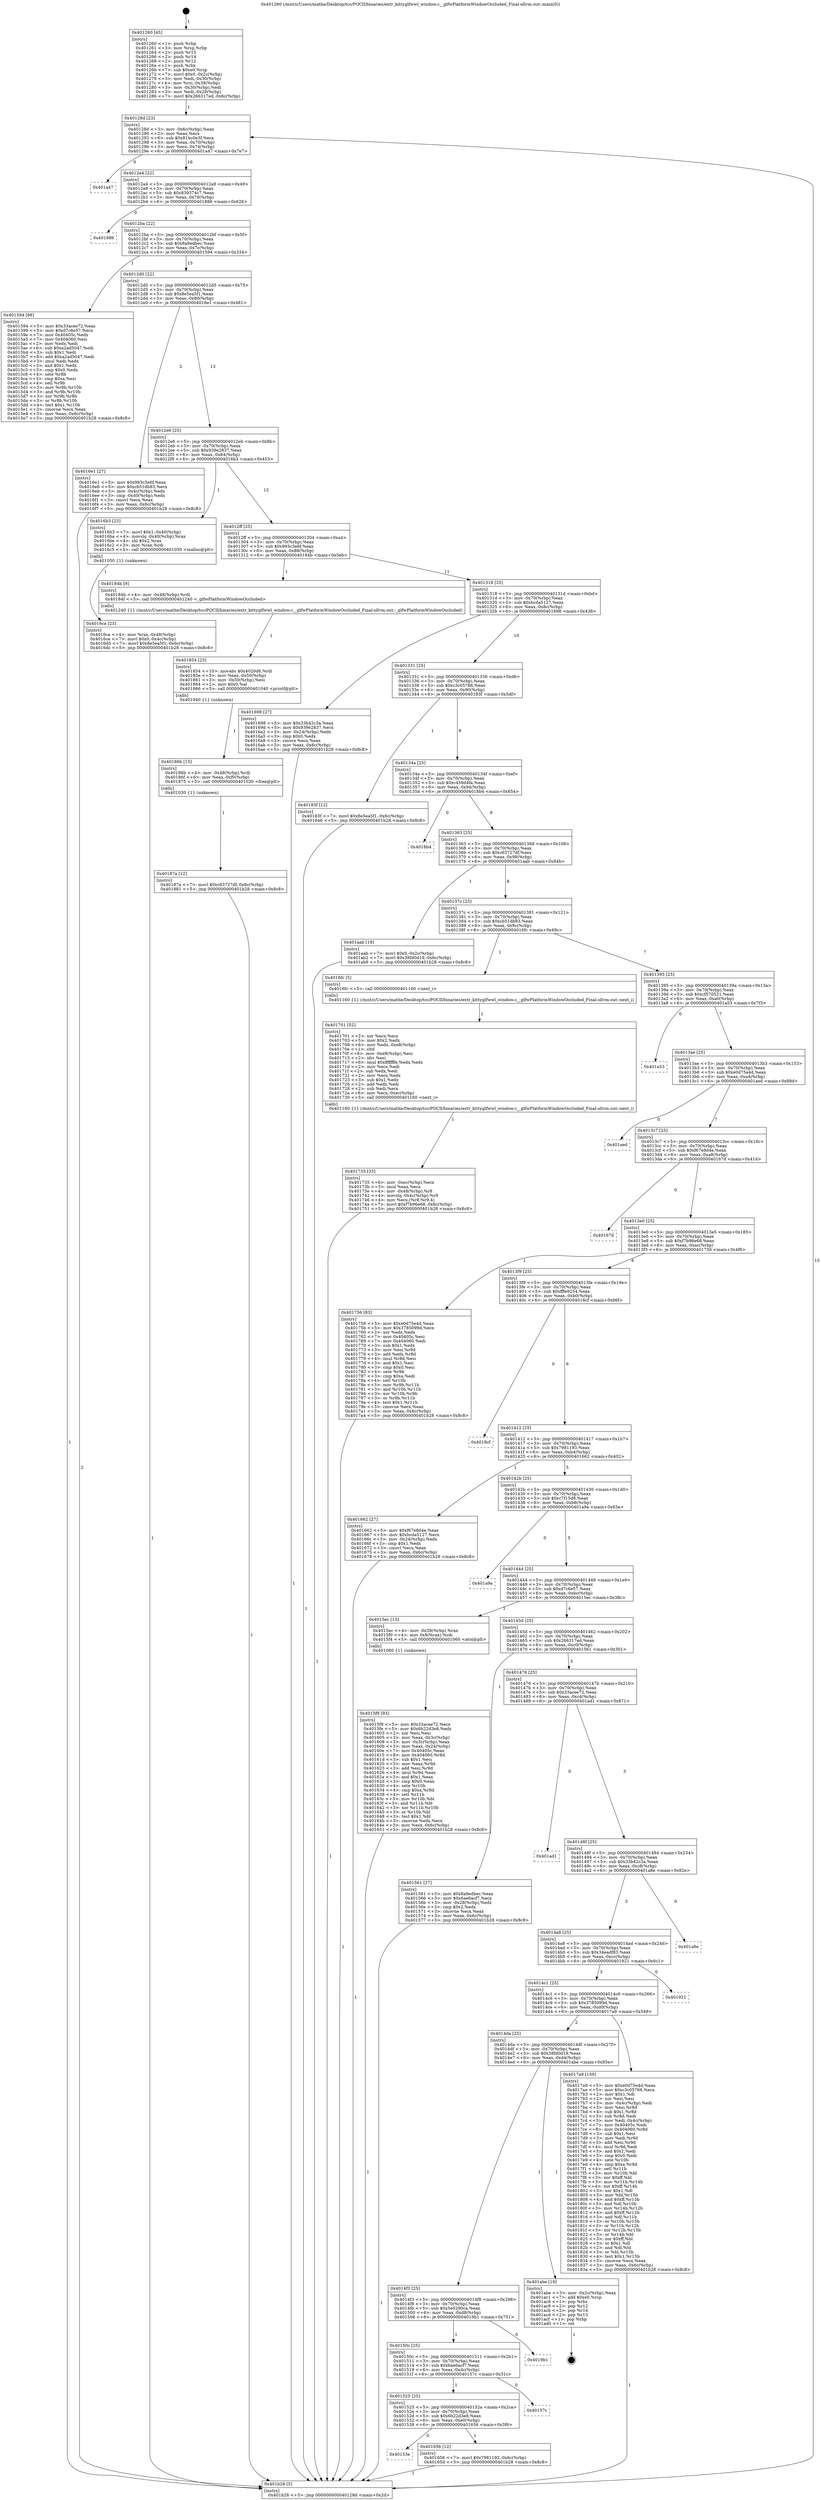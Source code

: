 digraph "0x401260" {
  label = "0x401260 (/mnt/c/Users/mathe/Desktop/tcc/POCII/binaries/extr_kittyglfwwl_window.c__glfwPlatformWindowOccluded_Final-ollvm.out::main(0))"
  labelloc = "t"
  node[shape=record]

  Entry [label="",width=0.3,height=0.3,shape=circle,fillcolor=black,style=filled]
  "0x40128d" [label="{
     0x40128d [23]\l
     | [instrs]\l
     &nbsp;&nbsp;0x40128d \<+3\>: mov -0x6c(%rbp),%eax\l
     &nbsp;&nbsp;0x401290 \<+2\>: mov %eax,%ecx\l
     &nbsp;&nbsp;0x401292 \<+6\>: sub $0x81bc0e3f,%ecx\l
     &nbsp;&nbsp;0x401298 \<+3\>: mov %eax,-0x70(%rbp)\l
     &nbsp;&nbsp;0x40129b \<+3\>: mov %ecx,-0x74(%rbp)\l
     &nbsp;&nbsp;0x40129e \<+6\>: je 0000000000401a47 \<main+0x7e7\>\l
  }"]
  "0x401a47" [label="{
     0x401a47\l
  }", style=dashed]
  "0x4012a4" [label="{
     0x4012a4 [22]\l
     | [instrs]\l
     &nbsp;&nbsp;0x4012a4 \<+5\>: jmp 00000000004012a9 \<main+0x49\>\l
     &nbsp;&nbsp;0x4012a9 \<+3\>: mov -0x70(%rbp),%eax\l
     &nbsp;&nbsp;0x4012ac \<+5\>: sub $0x839374c7,%eax\l
     &nbsp;&nbsp;0x4012b1 \<+3\>: mov %eax,-0x78(%rbp)\l
     &nbsp;&nbsp;0x4012b4 \<+6\>: je 0000000000401886 \<main+0x626\>\l
  }"]
  Exit [label="",width=0.3,height=0.3,shape=circle,fillcolor=black,style=filled,peripheries=2]
  "0x401886" [label="{
     0x401886\l
  }", style=dashed]
  "0x4012ba" [label="{
     0x4012ba [22]\l
     | [instrs]\l
     &nbsp;&nbsp;0x4012ba \<+5\>: jmp 00000000004012bf \<main+0x5f\>\l
     &nbsp;&nbsp;0x4012bf \<+3\>: mov -0x70(%rbp),%eax\l
     &nbsp;&nbsp;0x4012c2 \<+5\>: sub $0x8a9edbec,%eax\l
     &nbsp;&nbsp;0x4012c7 \<+3\>: mov %eax,-0x7c(%rbp)\l
     &nbsp;&nbsp;0x4012ca \<+6\>: je 0000000000401594 \<main+0x334\>\l
  }"]
  "0x40187a" [label="{
     0x40187a [12]\l
     | [instrs]\l
     &nbsp;&nbsp;0x40187a \<+7\>: movl $0xc63727df,-0x6c(%rbp)\l
     &nbsp;&nbsp;0x401881 \<+5\>: jmp 0000000000401b28 \<main+0x8c8\>\l
  }"]
  "0x401594" [label="{
     0x401594 [88]\l
     | [instrs]\l
     &nbsp;&nbsp;0x401594 \<+5\>: mov $0x33acee72,%eax\l
     &nbsp;&nbsp;0x401599 \<+5\>: mov $0xd7c6e57,%ecx\l
     &nbsp;&nbsp;0x40159e \<+7\>: mov 0x40405c,%edx\l
     &nbsp;&nbsp;0x4015a5 \<+7\>: mov 0x404060,%esi\l
     &nbsp;&nbsp;0x4015ac \<+2\>: mov %edx,%edi\l
     &nbsp;&nbsp;0x4015ae \<+6\>: sub $0xa2ad5047,%edi\l
     &nbsp;&nbsp;0x4015b4 \<+3\>: sub $0x1,%edi\l
     &nbsp;&nbsp;0x4015b7 \<+6\>: add $0xa2ad5047,%edi\l
     &nbsp;&nbsp;0x4015bd \<+3\>: imul %edi,%edx\l
     &nbsp;&nbsp;0x4015c0 \<+3\>: and $0x1,%edx\l
     &nbsp;&nbsp;0x4015c3 \<+3\>: cmp $0x0,%edx\l
     &nbsp;&nbsp;0x4015c6 \<+4\>: sete %r8b\l
     &nbsp;&nbsp;0x4015ca \<+3\>: cmp $0xa,%esi\l
     &nbsp;&nbsp;0x4015cd \<+4\>: setl %r9b\l
     &nbsp;&nbsp;0x4015d1 \<+3\>: mov %r8b,%r10b\l
     &nbsp;&nbsp;0x4015d4 \<+3\>: and %r9b,%r10b\l
     &nbsp;&nbsp;0x4015d7 \<+3\>: xor %r9b,%r8b\l
     &nbsp;&nbsp;0x4015da \<+3\>: or %r8b,%r10b\l
     &nbsp;&nbsp;0x4015dd \<+4\>: test $0x1,%r10b\l
     &nbsp;&nbsp;0x4015e1 \<+3\>: cmovne %ecx,%eax\l
     &nbsp;&nbsp;0x4015e4 \<+3\>: mov %eax,-0x6c(%rbp)\l
     &nbsp;&nbsp;0x4015e7 \<+5\>: jmp 0000000000401b28 \<main+0x8c8\>\l
  }"]
  "0x4012d0" [label="{
     0x4012d0 [22]\l
     | [instrs]\l
     &nbsp;&nbsp;0x4012d0 \<+5\>: jmp 00000000004012d5 \<main+0x75\>\l
     &nbsp;&nbsp;0x4012d5 \<+3\>: mov -0x70(%rbp),%eax\l
     &nbsp;&nbsp;0x4012d8 \<+5\>: sub $0x8e5ea5f1,%eax\l
     &nbsp;&nbsp;0x4012dd \<+3\>: mov %eax,-0x80(%rbp)\l
     &nbsp;&nbsp;0x4012e0 \<+6\>: je 00000000004016e1 \<main+0x481\>\l
  }"]
  "0x40186b" [label="{
     0x40186b [15]\l
     | [instrs]\l
     &nbsp;&nbsp;0x40186b \<+4\>: mov -0x48(%rbp),%rdi\l
     &nbsp;&nbsp;0x40186f \<+6\>: mov %eax,-0xf0(%rbp)\l
     &nbsp;&nbsp;0x401875 \<+5\>: call 0000000000401030 \<free@plt\>\l
     | [calls]\l
     &nbsp;&nbsp;0x401030 \{1\} (unknown)\l
  }"]
  "0x4016e1" [label="{
     0x4016e1 [27]\l
     | [instrs]\l
     &nbsp;&nbsp;0x4016e1 \<+5\>: mov $0x993c3e6f,%eax\l
     &nbsp;&nbsp;0x4016e6 \<+5\>: mov $0xcb51db83,%ecx\l
     &nbsp;&nbsp;0x4016eb \<+3\>: mov -0x4c(%rbp),%edx\l
     &nbsp;&nbsp;0x4016ee \<+3\>: cmp -0x40(%rbp),%edx\l
     &nbsp;&nbsp;0x4016f1 \<+3\>: cmovl %ecx,%eax\l
     &nbsp;&nbsp;0x4016f4 \<+3\>: mov %eax,-0x6c(%rbp)\l
     &nbsp;&nbsp;0x4016f7 \<+5\>: jmp 0000000000401b28 \<main+0x8c8\>\l
  }"]
  "0x4012e6" [label="{
     0x4012e6 [25]\l
     | [instrs]\l
     &nbsp;&nbsp;0x4012e6 \<+5\>: jmp 00000000004012eb \<main+0x8b\>\l
     &nbsp;&nbsp;0x4012eb \<+3\>: mov -0x70(%rbp),%eax\l
     &nbsp;&nbsp;0x4012ee \<+5\>: sub $0x939e2837,%eax\l
     &nbsp;&nbsp;0x4012f3 \<+6\>: mov %eax,-0x84(%rbp)\l
     &nbsp;&nbsp;0x4012f9 \<+6\>: je 00000000004016b3 \<main+0x453\>\l
  }"]
  "0x401854" [label="{
     0x401854 [23]\l
     | [instrs]\l
     &nbsp;&nbsp;0x401854 \<+10\>: movabs $0x4020d6,%rdi\l
     &nbsp;&nbsp;0x40185e \<+3\>: mov %eax,-0x50(%rbp)\l
     &nbsp;&nbsp;0x401861 \<+3\>: mov -0x50(%rbp),%esi\l
     &nbsp;&nbsp;0x401864 \<+2\>: mov $0x0,%al\l
     &nbsp;&nbsp;0x401866 \<+5\>: call 0000000000401040 \<printf@plt\>\l
     | [calls]\l
     &nbsp;&nbsp;0x401040 \{1\} (unknown)\l
  }"]
  "0x4016b3" [label="{
     0x4016b3 [23]\l
     | [instrs]\l
     &nbsp;&nbsp;0x4016b3 \<+7\>: movl $0x1,-0x40(%rbp)\l
     &nbsp;&nbsp;0x4016ba \<+4\>: movslq -0x40(%rbp),%rax\l
     &nbsp;&nbsp;0x4016be \<+4\>: shl $0x2,%rax\l
     &nbsp;&nbsp;0x4016c2 \<+3\>: mov %rax,%rdi\l
     &nbsp;&nbsp;0x4016c5 \<+5\>: call 0000000000401050 \<malloc@plt\>\l
     | [calls]\l
     &nbsp;&nbsp;0x401050 \{1\} (unknown)\l
  }"]
  "0x4012ff" [label="{
     0x4012ff [25]\l
     | [instrs]\l
     &nbsp;&nbsp;0x4012ff \<+5\>: jmp 0000000000401304 \<main+0xa4\>\l
     &nbsp;&nbsp;0x401304 \<+3\>: mov -0x70(%rbp),%eax\l
     &nbsp;&nbsp;0x401307 \<+5\>: sub $0x993c3e6f,%eax\l
     &nbsp;&nbsp;0x40130c \<+6\>: mov %eax,-0x88(%rbp)\l
     &nbsp;&nbsp;0x401312 \<+6\>: je 000000000040184b \<main+0x5eb\>\l
  }"]
  "0x401735" [label="{
     0x401735 [33]\l
     | [instrs]\l
     &nbsp;&nbsp;0x401735 \<+6\>: mov -0xec(%rbp),%ecx\l
     &nbsp;&nbsp;0x40173b \<+3\>: imul %eax,%ecx\l
     &nbsp;&nbsp;0x40173e \<+4\>: mov -0x48(%rbp),%r8\l
     &nbsp;&nbsp;0x401742 \<+4\>: movslq -0x4c(%rbp),%r9\l
     &nbsp;&nbsp;0x401746 \<+4\>: mov %ecx,(%r8,%r9,4)\l
     &nbsp;&nbsp;0x40174a \<+7\>: movl $0xf7b96e68,-0x6c(%rbp)\l
     &nbsp;&nbsp;0x401751 \<+5\>: jmp 0000000000401b28 \<main+0x8c8\>\l
  }"]
  "0x40184b" [label="{
     0x40184b [9]\l
     | [instrs]\l
     &nbsp;&nbsp;0x40184b \<+4\>: mov -0x48(%rbp),%rdi\l
     &nbsp;&nbsp;0x40184f \<+5\>: call 0000000000401240 \<_glfwPlatformWindowOccluded\>\l
     | [calls]\l
     &nbsp;&nbsp;0x401240 \{1\} (/mnt/c/Users/mathe/Desktop/tcc/POCII/binaries/extr_kittyglfwwl_window.c__glfwPlatformWindowOccluded_Final-ollvm.out::_glfwPlatformWindowOccluded)\l
  }"]
  "0x401318" [label="{
     0x401318 [25]\l
     | [instrs]\l
     &nbsp;&nbsp;0x401318 \<+5\>: jmp 000000000040131d \<main+0xbd\>\l
     &nbsp;&nbsp;0x40131d \<+3\>: mov -0x70(%rbp),%eax\l
     &nbsp;&nbsp;0x401320 \<+5\>: sub $0xbcda5127,%eax\l
     &nbsp;&nbsp;0x401325 \<+6\>: mov %eax,-0x8c(%rbp)\l
     &nbsp;&nbsp;0x40132b \<+6\>: je 0000000000401698 \<main+0x438\>\l
  }"]
  "0x401701" [label="{
     0x401701 [52]\l
     | [instrs]\l
     &nbsp;&nbsp;0x401701 \<+2\>: xor %ecx,%ecx\l
     &nbsp;&nbsp;0x401703 \<+5\>: mov $0x2,%edx\l
     &nbsp;&nbsp;0x401708 \<+6\>: mov %edx,-0xe8(%rbp)\l
     &nbsp;&nbsp;0x40170e \<+1\>: cltd\l
     &nbsp;&nbsp;0x40170f \<+6\>: mov -0xe8(%rbp),%esi\l
     &nbsp;&nbsp;0x401715 \<+2\>: idiv %esi\l
     &nbsp;&nbsp;0x401717 \<+6\>: imul $0xfffffffe,%edx,%edx\l
     &nbsp;&nbsp;0x40171d \<+2\>: mov %ecx,%edi\l
     &nbsp;&nbsp;0x40171f \<+2\>: sub %edx,%edi\l
     &nbsp;&nbsp;0x401721 \<+2\>: mov %ecx,%edx\l
     &nbsp;&nbsp;0x401723 \<+3\>: sub $0x1,%edx\l
     &nbsp;&nbsp;0x401726 \<+2\>: add %edx,%edi\l
     &nbsp;&nbsp;0x401728 \<+2\>: sub %edi,%ecx\l
     &nbsp;&nbsp;0x40172a \<+6\>: mov %ecx,-0xec(%rbp)\l
     &nbsp;&nbsp;0x401730 \<+5\>: call 0000000000401160 \<next_i\>\l
     | [calls]\l
     &nbsp;&nbsp;0x401160 \{1\} (/mnt/c/Users/mathe/Desktop/tcc/POCII/binaries/extr_kittyglfwwl_window.c__glfwPlatformWindowOccluded_Final-ollvm.out::next_i)\l
  }"]
  "0x401698" [label="{
     0x401698 [27]\l
     | [instrs]\l
     &nbsp;&nbsp;0x401698 \<+5\>: mov $0x33b42c3a,%eax\l
     &nbsp;&nbsp;0x40169d \<+5\>: mov $0x939e2837,%ecx\l
     &nbsp;&nbsp;0x4016a2 \<+3\>: mov -0x24(%rbp),%edx\l
     &nbsp;&nbsp;0x4016a5 \<+3\>: cmp $0x0,%edx\l
     &nbsp;&nbsp;0x4016a8 \<+3\>: cmove %ecx,%eax\l
     &nbsp;&nbsp;0x4016ab \<+3\>: mov %eax,-0x6c(%rbp)\l
     &nbsp;&nbsp;0x4016ae \<+5\>: jmp 0000000000401b28 \<main+0x8c8\>\l
  }"]
  "0x401331" [label="{
     0x401331 [25]\l
     | [instrs]\l
     &nbsp;&nbsp;0x401331 \<+5\>: jmp 0000000000401336 \<main+0xd6\>\l
     &nbsp;&nbsp;0x401336 \<+3\>: mov -0x70(%rbp),%eax\l
     &nbsp;&nbsp;0x401339 \<+5\>: sub $0xc3c05766,%eax\l
     &nbsp;&nbsp;0x40133e \<+6\>: mov %eax,-0x90(%rbp)\l
     &nbsp;&nbsp;0x401344 \<+6\>: je 000000000040183f \<main+0x5df\>\l
  }"]
  "0x4016ca" [label="{
     0x4016ca [23]\l
     | [instrs]\l
     &nbsp;&nbsp;0x4016ca \<+4\>: mov %rax,-0x48(%rbp)\l
     &nbsp;&nbsp;0x4016ce \<+7\>: movl $0x0,-0x4c(%rbp)\l
     &nbsp;&nbsp;0x4016d5 \<+7\>: movl $0x8e5ea5f1,-0x6c(%rbp)\l
     &nbsp;&nbsp;0x4016dc \<+5\>: jmp 0000000000401b28 \<main+0x8c8\>\l
  }"]
  "0x40183f" [label="{
     0x40183f [12]\l
     | [instrs]\l
     &nbsp;&nbsp;0x40183f \<+7\>: movl $0x8e5ea5f1,-0x6c(%rbp)\l
     &nbsp;&nbsp;0x401846 \<+5\>: jmp 0000000000401b28 \<main+0x8c8\>\l
  }"]
  "0x40134a" [label="{
     0x40134a [25]\l
     | [instrs]\l
     &nbsp;&nbsp;0x40134a \<+5\>: jmp 000000000040134f \<main+0xef\>\l
     &nbsp;&nbsp;0x40134f \<+3\>: mov -0x70(%rbp),%eax\l
     &nbsp;&nbsp;0x401352 \<+5\>: sub $0xc458d4fa,%eax\l
     &nbsp;&nbsp;0x401357 \<+6\>: mov %eax,-0x94(%rbp)\l
     &nbsp;&nbsp;0x40135d \<+6\>: je 00000000004018b4 \<main+0x654\>\l
  }"]
  "0x40153e" [label="{
     0x40153e\l
  }", style=dashed]
  "0x4018b4" [label="{
     0x4018b4\l
  }", style=dashed]
  "0x401363" [label="{
     0x401363 [25]\l
     | [instrs]\l
     &nbsp;&nbsp;0x401363 \<+5\>: jmp 0000000000401368 \<main+0x108\>\l
     &nbsp;&nbsp;0x401368 \<+3\>: mov -0x70(%rbp),%eax\l
     &nbsp;&nbsp;0x40136b \<+5\>: sub $0xc63727df,%eax\l
     &nbsp;&nbsp;0x401370 \<+6\>: mov %eax,-0x98(%rbp)\l
     &nbsp;&nbsp;0x401376 \<+6\>: je 0000000000401aab \<main+0x84b\>\l
  }"]
  "0x401656" [label="{
     0x401656 [12]\l
     | [instrs]\l
     &nbsp;&nbsp;0x401656 \<+7\>: movl $0x7981193,-0x6c(%rbp)\l
     &nbsp;&nbsp;0x40165d \<+5\>: jmp 0000000000401b28 \<main+0x8c8\>\l
  }"]
  "0x401aab" [label="{
     0x401aab [19]\l
     | [instrs]\l
     &nbsp;&nbsp;0x401aab \<+7\>: movl $0x0,-0x2c(%rbp)\l
     &nbsp;&nbsp;0x401ab2 \<+7\>: movl $0x38fd0d19,-0x6c(%rbp)\l
     &nbsp;&nbsp;0x401ab9 \<+5\>: jmp 0000000000401b28 \<main+0x8c8\>\l
  }"]
  "0x40137c" [label="{
     0x40137c [25]\l
     | [instrs]\l
     &nbsp;&nbsp;0x40137c \<+5\>: jmp 0000000000401381 \<main+0x121\>\l
     &nbsp;&nbsp;0x401381 \<+3\>: mov -0x70(%rbp),%eax\l
     &nbsp;&nbsp;0x401384 \<+5\>: sub $0xcb51db83,%eax\l
     &nbsp;&nbsp;0x401389 \<+6\>: mov %eax,-0x9c(%rbp)\l
     &nbsp;&nbsp;0x40138f \<+6\>: je 00000000004016fc \<main+0x49c\>\l
  }"]
  "0x401525" [label="{
     0x401525 [25]\l
     | [instrs]\l
     &nbsp;&nbsp;0x401525 \<+5\>: jmp 000000000040152a \<main+0x2ca\>\l
     &nbsp;&nbsp;0x40152a \<+3\>: mov -0x70(%rbp),%eax\l
     &nbsp;&nbsp;0x40152d \<+5\>: sub $0x6b22d3e8,%eax\l
     &nbsp;&nbsp;0x401532 \<+6\>: mov %eax,-0xe0(%rbp)\l
     &nbsp;&nbsp;0x401538 \<+6\>: je 0000000000401656 \<main+0x3f6\>\l
  }"]
  "0x4016fc" [label="{
     0x4016fc [5]\l
     | [instrs]\l
     &nbsp;&nbsp;0x4016fc \<+5\>: call 0000000000401160 \<next_i\>\l
     | [calls]\l
     &nbsp;&nbsp;0x401160 \{1\} (/mnt/c/Users/mathe/Desktop/tcc/POCII/binaries/extr_kittyglfwwl_window.c__glfwPlatformWindowOccluded_Final-ollvm.out::next_i)\l
  }"]
  "0x401395" [label="{
     0x401395 [25]\l
     | [instrs]\l
     &nbsp;&nbsp;0x401395 \<+5\>: jmp 000000000040139a \<main+0x13a\>\l
     &nbsp;&nbsp;0x40139a \<+3\>: mov -0x70(%rbp),%eax\l
     &nbsp;&nbsp;0x40139d \<+5\>: sub $0xcf570521,%eax\l
     &nbsp;&nbsp;0x4013a2 \<+6\>: mov %eax,-0xa0(%rbp)\l
     &nbsp;&nbsp;0x4013a8 \<+6\>: je 0000000000401a53 \<main+0x7f3\>\l
  }"]
  "0x40157c" [label="{
     0x40157c\l
  }", style=dashed]
  "0x401a53" [label="{
     0x401a53\l
  }", style=dashed]
  "0x4013ae" [label="{
     0x4013ae [25]\l
     | [instrs]\l
     &nbsp;&nbsp;0x4013ae \<+5\>: jmp 00000000004013b3 \<main+0x153\>\l
     &nbsp;&nbsp;0x4013b3 \<+3\>: mov -0x70(%rbp),%eax\l
     &nbsp;&nbsp;0x4013b6 \<+5\>: sub $0xe0d75e4d,%eax\l
     &nbsp;&nbsp;0x4013bb \<+6\>: mov %eax,-0xa4(%rbp)\l
     &nbsp;&nbsp;0x4013c1 \<+6\>: je 0000000000401aed \<main+0x88d\>\l
  }"]
  "0x40150c" [label="{
     0x40150c [25]\l
     | [instrs]\l
     &nbsp;&nbsp;0x40150c \<+5\>: jmp 0000000000401511 \<main+0x2b1\>\l
     &nbsp;&nbsp;0x401511 \<+3\>: mov -0x70(%rbp),%eax\l
     &nbsp;&nbsp;0x401514 \<+5\>: sub $0x6ae6acf7,%eax\l
     &nbsp;&nbsp;0x401519 \<+6\>: mov %eax,-0xdc(%rbp)\l
     &nbsp;&nbsp;0x40151f \<+6\>: je 000000000040157c \<main+0x31c\>\l
  }"]
  "0x401aed" [label="{
     0x401aed\l
  }", style=dashed]
  "0x4013c7" [label="{
     0x4013c7 [25]\l
     | [instrs]\l
     &nbsp;&nbsp;0x4013c7 \<+5\>: jmp 00000000004013cc \<main+0x16c\>\l
     &nbsp;&nbsp;0x4013cc \<+3\>: mov -0x70(%rbp),%eax\l
     &nbsp;&nbsp;0x4013cf \<+5\>: sub $0xf67e8d4e,%eax\l
     &nbsp;&nbsp;0x4013d4 \<+6\>: mov %eax,-0xa8(%rbp)\l
     &nbsp;&nbsp;0x4013da \<+6\>: je 000000000040167d \<main+0x41d\>\l
  }"]
  "0x4019b1" [label="{
     0x4019b1\l
  }", style=dashed]
  "0x40167d" [label="{
     0x40167d\l
  }", style=dashed]
  "0x4013e0" [label="{
     0x4013e0 [25]\l
     | [instrs]\l
     &nbsp;&nbsp;0x4013e0 \<+5\>: jmp 00000000004013e5 \<main+0x185\>\l
     &nbsp;&nbsp;0x4013e5 \<+3\>: mov -0x70(%rbp),%eax\l
     &nbsp;&nbsp;0x4013e8 \<+5\>: sub $0xf7b96e68,%eax\l
     &nbsp;&nbsp;0x4013ed \<+6\>: mov %eax,-0xac(%rbp)\l
     &nbsp;&nbsp;0x4013f3 \<+6\>: je 0000000000401756 \<main+0x4f6\>\l
  }"]
  "0x4014f3" [label="{
     0x4014f3 [25]\l
     | [instrs]\l
     &nbsp;&nbsp;0x4014f3 \<+5\>: jmp 00000000004014f8 \<main+0x298\>\l
     &nbsp;&nbsp;0x4014f8 \<+3\>: mov -0x70(%rbp),%eax\l
     &nbsp;&nbsp;0x4014fb \<+5\>: sub $0x5e0290ca,%eax\l
     &nbsp;&nbsp;0x401500 \<+6\>: mov %eax,-0xd8(%rbp)\l
     &nbsp;&nbsp;0x401506 \<+6\>: je 00000000004019b1 \<main+0x751\>\l
  }"]
  "0x401756" [label="{
     0x401756 [83]\l
     | [instrs]\l
     &nbsp;&nbsp;0x401756 \<+5\>: mov $0xe0d75e4d,%eax\l
     &nbsp;&nbsp;0x40175b \<+5\>: mov $0x3785099d,%ecx\l
     &nbsp;&nbsp;0x401760 \<+2\>: xor %edx,%edx\l
     &nbsp;&nbsp;0x401762 \<+7\>: mov 0x40405c,%esi\l
     &nbsp;&nbsp;0x401769 \<+7\>: mov 0x404060,%edi\l
     &nbsp;&nbsp;0x401770 \<+3\>: sub $0x1,%edx\l
     &nbsp;&nbsp;0x401773 \<+3\>: mov %esi,%r8d\l
     &nbsp;&nbsp;0x401776 \<+3\>: add %edx,%r8d\l
     &nbsp;&nbsp;0x401779 \<+4\>: imul %r8d,%esi\l
     &nbsp;&nbsp;0x40177d \<+3\>: and $0x1,%esi\l
     &nbsp;&nbsp;0x401780 \<+3\>: cmp $0x0,%esi\l
     &nbsp;&nbsp;0x401783 \<+4\>: sete %r9b\l
     &nbsp;&nbsp;0x401787 \<+3\>: cmp $0xa,%edi\l
     &nbsp;&nbsp;0x40178a \<+4\>: setl %r10b\l
     &nbsp;&nbsp;0x40178e \<+3\>: mov %r9b,%r11b\l
     &nbsp;&nbsp;0x401791 \<+3\>: and %r10b,%r11b\l
     &nbsp;&nbsp;0x401794 \<+3\>: xor %r10b,%r9b\l
     &nbsp;&nbsp;0x401797 \<+3\>: or %r9b,%r11b\l
     &nbsp;&nbsp;0x40179a \<+4\>: test $0x1,%r11b\l
     &nbsp;&nbsp;0x40179e \<+3\>: cmovne %ecx,%eax\l
     &nbsp;&nbsp;0x4017a1 \<+3\>: mov %eax,-0x6c(%rbp)\l
     &nbsp;&nbsp;0x4017a4 \<+5\>: jmp 0000000000401b28 \<main+0x8c8\>\l
  }"]
  "0x4013f9" [label="{
     0x4013f9 [25]\l
     | [instrs]\l
     &nbsp;&nbsp;0x4013f9 \<+5\>: jmp 00000000004013fe \<main+0x19e\>\l
     &nbsp;&nbsp;0x4013fe \<+3\>: mov -0x70(%rbp),%eax\l
     &nbsp;&nbsp;0x401401 \<+5\>: sub $0xfffe9254,%eax\l
     &nbsp;&nbsp;0x401406 \<+6\>: mov %eax,-0xb0(%rbp)\l
     &nbsp;&nbsp;0x40140c \<+6\>: je 00000000004018cf \<main+0x66f\>\l
  }"]
  "0x401abe" [label="{
     0x401abe [19]\l
     | [instrs]\l
     &nbsp;&nbsp;0x401abe \<+3\>: mov -0x2c(%rbp),%eax\l
     &nbsp;&nbsp;0x401ac1 \<+7\>: add $0xe0,%rsp\l
     &nbsp;&nbsp;0x401ac8 \<+1\>: pop %rbx\l
     &nbsp;&nbsp;0x401ac9 \<+2\>: pop %r12\l
     &nbsp;&nbsp;0x401acb \<+2\>: pop %r14\l
     &nbsp;&nbsp;0x401acd \<+2\>: pop %r15\l
     &nbsp;&nbsp;0x401acf \<+1\>: pop %rbp\l
     &nbsp;&nbsp;0x401ad0 \<+1\>: ret\l
  }"]
  "0x4018cf" [label="{
     0x4018cf\l
  }", style=dashed]
  "0x401412" [label="{
     0x401412 [25]\l
     | [instrs]\l
     &nbsp;&nbsp;0x401412 \<+5\>: jmp 0000000000401417 \<main+0x1b7\>\l
     &nbsp;&nbsp;0x401417 \<+3\>: mov -0x70(%rbp),%eax\l
     &nbsp;&nbsp;0x40141a \<+5\>: sub $0x7981193,%eax\l
     &nbsp;&nbsp;0x40141f \<+6\>: mov %eax,-0xb4(%rbp)\l
     &nbsp;&nbsp;0x401425 \<+6\>: je 0000000000401662 \<main+0x402\>\l
  }"]
  "0x4014da" [label="{
     0x4014da [25]\l
     | [instrs]\l
     &nbsp;&nbsp;0x4014da \<+5\>: jmp 00000000004014df \<main+0x27f\>\l
     &nbsp;&nbsp;0x4014df \<+3\>: mov -0x70(%rbp),%eax\l
     &nbsp;&nbsp;0x4014e2 \<+5\>: sub $0x38fd0d19,%eax\l
     &nbsp;&nbsp;0x4014e7 \<+6\>: mov %eax,-0xd4(%rbp)\l
     &nbsp;&nbsp;0x4014ed \<+6\>: je 0000000000401abe \<main+0x85e\>\l
  }"]
  "0x401662" [label="{
     0x401662 [27]\l
     | [instrs]\l
     &nbsp;&nbsp;0x401662 \<+5\>: mov $0xf67e8d4e,%eax\l
     &nbsp;&nbsp;0x401667 \<+5\>: mov $0xbcda5127,%ecx\l
     &nbsp;&nbsp;0x40166c \<+3\>: mov -0x24(%rbp),%edx\l
     &nbsp;&nbsp;0x40166f \<+3\>: cmp $0x1,%edx\l
     &nbsp;&nbsp;0x401672 \<+3\>: cmovl %ecx,%eax\l
     &nbsp;&nbsp;0x401675 \<+3\>: mov %eax,-0x6c(%rbp)\l
     &nbsp;&nbsp;0x401678 \<+5\>: jmp 0000000000401b28 \<main+0x8c8\>\l
  }"]
  "0x40142b" [label="{
     0x40142b [25]\l
     | [instrs]\l
     &nbsp;&nbsp;0x40142b \<+5\>: jmp 0000000000401430 \<main+0x1d0\>\l
     &nbsp;&nbsp;0x401430 \<+3\>: mov -0x70(%rbp),%eax\l
     &nbsp;&nbsp;0x401433 \<+5\>: sub $0xc7f15d8,%eax\l
     &nbsp;&nbsp;0x401438 \<+6\>: mov %eax,-0xb8(%rbp)\l
     &nbsp;&nbsp;0x40143e \<+6\>: je 0000000000401a9a \<main+0x83a\>\l
  }"]
  "0x4017a9" [label="{
     0x4017a9 [150]\l
     | [instrs]\l
     &nbsp;&nbsp;0x4017a9 \<+5\>: mov $0xe0d75e4d,%eax\l
     &nbsp;&nbsp;0x4017ae \<+5\>: mov $0xc3c05766,%ecx\l
     &nbsp;&nbsp;0x4017b3 \<+2\>: mov $0x1,%dl\l
     &nbsp;&nbsp;0x4017b5 \<+2\>: xor %esi,%esi\l
     &nbsp;&nbsp;0x4017b7 \<+3\>: mov -0x4c(%rbp),%edi\l
     &nbsp;&nbsp;0x4017ba \<+3\>: mov %esi,%r8d\l
     &nbsp;&nbsp;0x4017bd \<+4\>: sub $0x1,%r8d\l
     &nbsp;&nbsp;0x4017c1 \<+3\>: sub %r8d,%edi\l
     &nbsp;&nbsp;0x4017c4 \<+3\>: mov %edi,-0x4c(%rbp)\l
     &nbsp;&nbsp;0x4017c7 \<+7\>: mov 0x40405c,%edi\l
     &nbsp;&nbsp;0x4017ce \<+8\>: mov 0x404060,%r8d\l
     &nbsp;&nbsp;0x4017d6 \<+3\>: sub $0x1,%esi\l
     &nbsp;&nbsp;0x4017d9 \<+3\>: mov %edi,%r9d\l
     &nbsp;&nbsp;0x4017dc \<+3\>: add %esi,%r9d\l
     &nbsp;&nbsp;0x4017df \<+4\>: imul %r9d,%edi\l
     &nbsp;&nbsp;0x4017e3 \<+3\>: and $0x1,%edi\l
     &nbsp;&nbsp;0x4017e6 \<+3\>: cmp $0x0,%edi\l
     &nbsp;&nbsp;0x4017e9 \<+4\>: sete %r10b\l
     &nbsp;&nbsp;0x4017ed \<+4\>: cmp $0xa,%r8d\l
     &nbsp;&nbsp;0x4017f1 \<+4\>: setl %r11b\l
     &nbsp;&nbsp;0x4017f5 \<+3\>: mov %r10b,%bl\l
     &nbsp;&nbsp;0x4017f8 \<+3\>: xor $0xff,%bl\l
     &nbsp;&nbsp;0x4017fb \<+3\>: mov %r11b,%r14b\l
     &nbsp;&nbsp;0x4017fe \<+4\>: xor $0xff,%r14b\l
     &nbsp;&nbsp;0x401802 \<+3\>: xor $0x1,%dl\l
     &nbsp;&nbsp;0x401805 \<+3\>: mov %bl,%r15b\l
     &nbsp;&nbsp;0x401808 \<+4\>: and $0xff,%r15b\l
     &nbsp;&nbsp;0x40180c \<+3\>: and %dl,%r10b\l
     &nbsp;&nbsp;0x40180f \<+3\>: mov %r14b,%r12b\l
     &nbsp;&nbsp;0x401812 \<+4\>: and $0xff,%r12b\l
     &nbsp;&nbsp;0x401816 \<+3\>: and %dl,%r11b\l
     &nbsp;&nbsp;0x401819 \<+3\>: or %r10b,%r15b\l
     &nbsp;&nbsp;0x40181c \<+3\>: or %r11b,%r12b\l
     &nbsp;&nbsp;0x40181f \<+3\>: xor %r12b,%r15b\l
     &nbsp;&nbsp;0x401822 \<+3\>: or %r14b,%bl\l
     &nbsp;&nbsp;0x401825 \<+3\>: xor $0xff,%bl\l
     &nbsp;&nbsp;0x401828 \<+3\>: or $0x1,%dl\l
     &nbsp;&nbsp;0x40182b \<+2\>: and %dl,%bl\l
     &nbsp;&nbsp;0x40182d \<+3\>: or %bl,%r15b\l
     &nbsp;&nbsp;0x401830 \<+4\>: test $0x1,%r15b\l
     &nbsp;&nbsp;0x401834 \<+3\>: cmovne %ecx,%eax\l
     &nbsp;&nbsp;0x401837 \<+3\>: mov %eax,-0x6c(%rbp)\l
     &nbsp;&nbsp;0x40183a \<+5\>: jmp 0000000000401b28 \<main+0x8c8\>\l
  }"]
  "0x401a9a" [label="{
     0x401a9a\l
  }", style=dashed]
  "0x401444" [label="{
     0x401444 [25]\l
     | [instrs]\l
     &nbsp;&nbsp;0x401444 \<+5\>: jmp 0000000000401449 \<main+0x1e9\>\l
     &nbsp;&nbsp;0x401449 \<+3\>: mov -0x70(%rbp),%eax\l
     &nbsp;&nbsp;0x40144c \<+5\>: sub $0xd7c6e57,%eax\l
     &nbsp;&nbsp;0x401451 \<+6\>: mov %eax,-0xbc(%rbp)\l
     &nbsp;&nbsp;0x401457 \<+6\>: je 00000000004015ec \<main+0x38c\>\l
  }"]
  "0x4014c1" [label="{
     0x4014c1 [25]\l
     | [instrs]\l
     &nbsp;&nbsp;0x4014c1 \<+5\>: jmp 00000000004014c6 \<main+0x266\>\l
     &nbsp;&nbsp;0x4014c6 \<+3\>: mov -0x70(%rbp),%eax\l
     &nbsp;&nbsp;0x4014c9 \<+5\>: sub $0x3785099d,%eax\l
     &nbsp;&nbsp;0x4014ce \<+6\>: mov %eax,-0xd0(%rbp)\l
     &nbsp;&nbsp;0x4014d4 \<+6\>: je 00000000004017a9 \<main+0x549\>\l
  }"]
  "0x4015ec" [label="{
     0x4015ec [13]\l
     | [instrs]\l
     &nbsp;&nbsp;0x4015ec \<+4\>: mov -0x38(%rbp),%rax\l
     &nbsp;&nbsp;0x4015f0 \<+4\>: mov 0x8(%rax),%rdi\l
     &nbsp;&nbsp;0x4015f4 \<+5\>: call 0000000000401060 \<atoi@plt\>\l
     | [calls]\l
     &nbsp;&nbsp;0x401060 \{1\} (unknown)\l
  }"]
  "0x40145d" [label="{
     0x40145d [25]\l
     | [instrs]\l
     &nbsp;&nbsp;0x40145d \<+5\>: jmp 0000000000401462 \<main+0x202\>\l
     &nbsp;&nbsp;0x401462 \<+3\>: mov -0x70(%rbp),%eax\l
     &nbsp;&nbsp;0x401465 \<+5\>: sub $0x266317ed,%eax\l
     &nbsp;&nbsp;0x40146a \<+6\>: mov %eax,-0xc0(%rbp)\l
     &nbsp;&nbsp;0x401470 \<+6\>: je 0000000000401561 \<main+0x301\>\l
  }"]
  "0x401921" [label="{
     0x401921\l
  }", style=dashed]
  "0x401561" [label="{
     0x401561 [27]\l
     | [instrs]\l
     &nbsp;&nbsp;0x401561 \<+5\>: mov $0x8a9edbec,%eax\l
     &nbsp;&nbsp;0x401566 \<+5\>: mov $0x6ae6acf7,%ecx\l
     &nbsp;&nbsp;0x40156b \<+3\>: mov -0x28(%rbp),%edx\l
     &nbsp;&nbsp;0x40156e \<+3\>: cmp $0x2,%edx\l
     &nbsp;&nbsp;0x401571 \<+3\>: cmovne %ecx,%eax\l
     &nbsp;&nbsp;0x401574 \<+3\>: mov %eax,-0x6c(%rbp)\l
     &nbsp;&nbsp;0x401577 \<+5\>: jmp 0000000000401b28 \<main+0x8c8\>\l
  }"]
  "0x401476" [label="{
     0x401476 [25]\l
     | [instrs]\l
     &nbsp;&nbsp;0x401476 \<+5\>: jmp 000000000040147b \<main+0x21b\>\l
     &nbsp;&nbsp;0x40147b \<+3\>: mov -0x70(%rbp),%eax\l
     &nbsp;&nbsp;0x40147e \<+5\>: sub $0x33acee72,%eax\l
     &nbsp;&nbsp;0x401483 \<+6\>: mov %eax,-0xc4(%rbp)\l
     &nbsp;&nbsp;0x401489 \<+6\>: je 0000000000401ad1 \<main+0x871\>\l
  }"]
  "0x401b28" [label="{
     0x401b28 [5]\l
     | [instrs]\l
     &nbsp;&nbsp;0x401b28 \<+5\>: jmp 000000000040128d \<main+0x2d\>\l
  }"]
  "0x401260" [label="{
     0x401260 [45]\l
     | [instrs]\l
     &nbsp;&nbsp;0x401260 \<+1\>: push %rbp\l
     &nbsp;&nbsp;0x401261 \<+3\>: mov %rsp,%rbp\l
     &nbsp;&nbsp;0x401264 \<+2\>: push %r15\l
     &nbsp;&nbsp;0x401266 \<+2\>: push %r14\l
     &nbsp;&nbsp;0x401268 \<+2\>: push %r12\l
     &nbsp;&nbsp;0x40126a \<+1\>: push %rbx\l
     &nbsp;&nbsp;0x40126b \<+7\>: sub $0xe0,%rsp\l
     &nbsp;&nbsp;0x401272 \<+7\>: movl $0x0,-0x2c(%rbp)\l
     &nbsp;&nbsp;0x401279 \<+3\>: mov %edi,-0x30(%rbp)\l
     &nbsp;&nbsp;0x40127c \<+4\>: mov %rsi,-0x38(%rbp)\l
     &nbsp;&nbsp;0x401280 \<+3\>: mov -0x30(%rbp),%edi\l
     &nbsp;&nbsp;0x401283 \<+3\>: mov %edi,-0x28(%rbp)\l
     &nbsp;&nbsp;0x401286 \<+7\>: movl $0x266317ed,-0x6c(%rbp)\l
  }"]
  "0x4015f9" [label="{
     0x4015f9 [93]\l
     | [instrs]\l
     &nbsp;&nbsp;0x4015f9 \<+5\>: mov $0x33acee72,%ecx\l
     &nbsp;&nbsp;0x4015fe \<+5\>: mov $0x6b22d3e8,%edx\l
     &nbsp;&nbsp;0x401603 \<+2\>: xor %esi,%esi\l
     &nbsp;&nbsp;0x401605 \<+3\>: mov %eax,-0x3c(%rbp)\l
     &nbsp;&nbsp;0x401608 \<+3\>: mov -0x3c(%rbp),%eax\l
     &nbsp;&nbsp;0x40160b \<+3\>: mov %eax,-0x24(%rbp)\l
     &nbsp;&nbsp;0x40160e \<+7\>: mov 0x40405c,%eax\l
     &nbsp;&nbsp;0x401615 \<+8\>: mov 0x404060,%r8d\l
     &nbsp;&nbsp;0x40161d \<+3\>: sub $0x1,%esi\l
     &nbsp;&nbsp;0x401620 \<+3\>: mov %eax,%r9d\l
     &nbsp;&nbsp;0x401623 \<+3\>: add %esi,%r9d\l
     &nbsp;&nbsp;0x401626 \<+4\>: imul %r9d,%eax\l
     &nbsp;&nbsp;0x40162a \<+3\>: and $0x1,%eax\l
     &nbsp;&nbsp;0x40162d \<+3\>: cmp $0x0,%eax\l
     &nbsp;&nbsp;0x401630 \<+4\>: sete %r10b\l
     &nbsp;&nbsp;0x401634 \<+4\>: cmp $0xa,%r8d\l
     &nbsp;&nbsp;0x401638 \<+4\>: setl %r11b\l
     &nbsp;&nbsp;0x40163c \<+3\>: mov %r10b,%bl\l
     &nbsp;&nbsp;0x40163f \<+3\>: and %r11b,%bl\l
     &nbsp;&nbsp;0x401642 \<+3\>: xor %r11b,%r10b\l
     &nbsp;&nbsp;0x401645 \<+3\>: or %r10b,%bl\l
     &nbsp;&nbsp;0x401648 \<+3\>: test $0x1,%bl\l
     &nbsp;&nbsp;0x40164b \<+3\>: cmovne %edx,%ecx\l
     &nbsp;&nbsp;0x40164e \<+3\>: mov %ecx,-0x6c(%rbp)\l
     &nbsp;&nbsp;0x401651 \<+5\>: jmp 0000000000401b28 \<main+0x8c8\>\l
  }"]
  "0x4014a8" [label="{
     0x4014a8 [25]\l
     | [instrs]\l
     &nbsp;&nbsp;0x4014a8 \<+5\>: jmp 00000000004014ad \<main+0x24d\>\l
     &nbsp;&nbsp;0x4014ad \<+3\>: mov -0x70(%rbp),%eax\l
     &nbsp;&nbsp;0x4014b0 \<+5\>: sub $0x34eadf83,%eax\l
     &nbsp;&nbsp;0x4014b5 \<+6\>: mov %eax,-0xcc(%rbp)\l
     &nbsp;&nbsp;0x4014bb \<+6\>: je 0000000000401921 \<main+0x6c1\>\l
  }"]
  "0x401ad1" [label="{
     0x401ad1\l
  }", style=dashed]
  "0x40148f" [label="{
     0x40148f [25]\l
     | [instrs]\l
     &nbsp;&nbsp;0x40148f \<+5\>: jmp 0000000000401494 \<main+0x234\>\l
     &nbsp;&nbsp;0x401494 \<+3\>: mov -0x70(%rbp),%eax\l
     &nbsp;&nbsp;0x401497 \<+5\>: sub $0x33b42c3a,%eax\l
     &nbsp;&nbsp;0x40149c \<+6\>: mov %eax,-0xc8(%rbp)\l
     &nbsp;&nbsp;0x4014a2 \<+6\>: je 0000000000401a8e \<main+0x82e\>\l
  }"]
  "0x401a8e" [label="{
     0x401a8e\l
  }", style=dashed]
  Entry -> "0x401260" [label=" 1"]
  "0x40128d" -> "0x401a47" [label=" 0"]
  "0x40128d" -> "0x4012a4" [label=" 16"]
  "0x401abe" -> Exit [label=" 1"]
  "0x4012a4" -> "0x401886" [label=" 0"]
  "0x4012a4" -> "0x4012ba" [label=" 16"]
  "0x401aab" -> "0x401b28" [label=" 1"]
  "0x4012ba" -> "0x401594" [label=" 1"]
  "0x4012ba" -> "0x4012d0" [label=" 15"]
  "0x40187a" -> "0x401b28" [label=" 1"]
  "0x4012d0" -> "0x4016e1" [label=" 2"]
  "0x4012d0" -> "0x4012e6" [label=" 13"]
  "0x40186b" -> "0x40187a" [label=" 1"]
  "0x4012e6" -> "0x4016b3" [label=" 1"]
  "0x4012e6" -> "0x4012ff" [label=" 12"]
  "0x401854" -> "0x40186b" [label=" 1"]
  "0x4012ff" -> "0x40184b" [label=" 1"]
  "0x4012ff" -> "0x401318" [label=" 11"]
  "0x40184b" -> "0x401854" [label=" 1"]
  "0x401318" -> "0x401698" [label=" 1"]
  "0x401318" -> "0x401331" [label=" 10"]
  "0x40183f" -> "0x401b28" [label=" 1"]
  "0x401331" -> "0x40183f" [label=" 1"]
  "0x401331" -> "0x40134a" [label=" 9"]
  "0x4017a9" -> "0x401b28" [label=" 1"]
  "0x40134a" -> "0x4018b4" [label=" 0"]
  "0x40134a" -> "0x401363" [label=" 9"]
  "0x401756" -> "0x401b28" [label=" 1"]
  "0x401363" -> "0x401aab" [label=" 1"]
  "0x401363" -> "0x40137c" [label=" 8"]
  "0x401735" -> "0x401b28" [label=" 1"]
  "0x40137c" -> "0x4016fc" [label=" 1"]
  "0x40137c" -> "0x401395" [label=" 7"]
  "0x4016fc" -> "0x401701" [label=" 1"]
  "0x401395" -> "0x401a53" [label=" 0"]
  "0x401395" -> "0x4013ae" [label=" 7"]
  "0x4016e1" -> "0x401b28" [label=" 2"]
  "0x4013ae" -> "0x401aed" [label=" 0"]
  "0x4013ae" -> "0x4013c7" [label=" 7"]
  "0x4016b3" -> "0x4016ca" [label=" 1"]
  "0x4013c7" -> "0x40167d" [label=" 0"]
  "0x4013c7" -> "0x4013e0" [label=" 7"]
  "0x401698" -> "0x401b28" [label=" 1"]
  "0x4013e0" -> "0x401756" [label=" 1"]
  "0x4013e0" -> "0x4013f9" [label=" 6"]
  "0x401656" -> "0x401b28" [label=" 1"]
  "0x4013f9" -> "0x4018cf" [label=" 0"]
  "0x4013f9" -> "0x401412" [label=" 6"]
  "0x401525" -> "0x40153e" [label=" 0"]
  "0x401412" -> "0x401662" [label=" 1"]
  "0x401412" -> "0x40142b" [label=" 5"]
  "0x401701" -> "0x401735" [label=" 1"]
  "0x40142b" -> "0x401a9a" [label=" 0"]
  "0x40142b" -> "0x401444" [label=" 5"]
  "0x40150c" -> "0x401525" [label=" 1"]
  "0x401444" -> "0x4015ec" [label=" 1"]
  "0x401444" -> "0x40145d" [label=" 4"]
  "0x4016ca" -> "0x401b28" [label=" 1"]
  "0x40145d" -> "0x401561" [label=" 1"]
  "0x40145d" -> "0x401476" [label=" 3"]
  "0x401561" -> "0x401b28" [label=" 1"]
  "0x401260" -> "0x40128d" [label=" 1"]
  "0x401b28" -> "0x40128d" [label=" 15"]
  "0x401594" -> "0x401b28" [label=" 1"]
  "0x4015ec" -> "0x4015f9" [label=" 1"]
  "0x4015f9" -> "0x401b28" [label=" 1"]
  "0x4014f3" -> "0x40150c" [label=" 1"]
  "0x401476" -> "0x401ad1" [label=" 0"]
  "0x401476" -> "0x40148f" [label=" 3"]
  "0x401662" -> "0x401b28" [label=" 1"]
  "0x40148f" -> "0x401a8e" [label=" 0"]
  "0x40148f" -> "0x4014a8" [label=" 3"]
  "0x4014f3" -> "0x4019b1" [label=" 0"]
  "0x4014a8" -> "0x401921" [label=" 0"]
  "0x4014a8" -> "0x4014c1" [label=" 3"]
  "0x40150c" -> "0x40157c" [label=" 0"]
  "0x4014c1" -> "0x4017a9" [label=" 1"]
  "0x4014c1" -> "0x4014da" [label=" 2"]
  "0x401525" -> "0x401656" [label=" 1"]
  "0x4014da" -> "0x401abe" [label=" 1"]
  "0x4014da" -> "0x4014f3" [label=" 1"]
}
